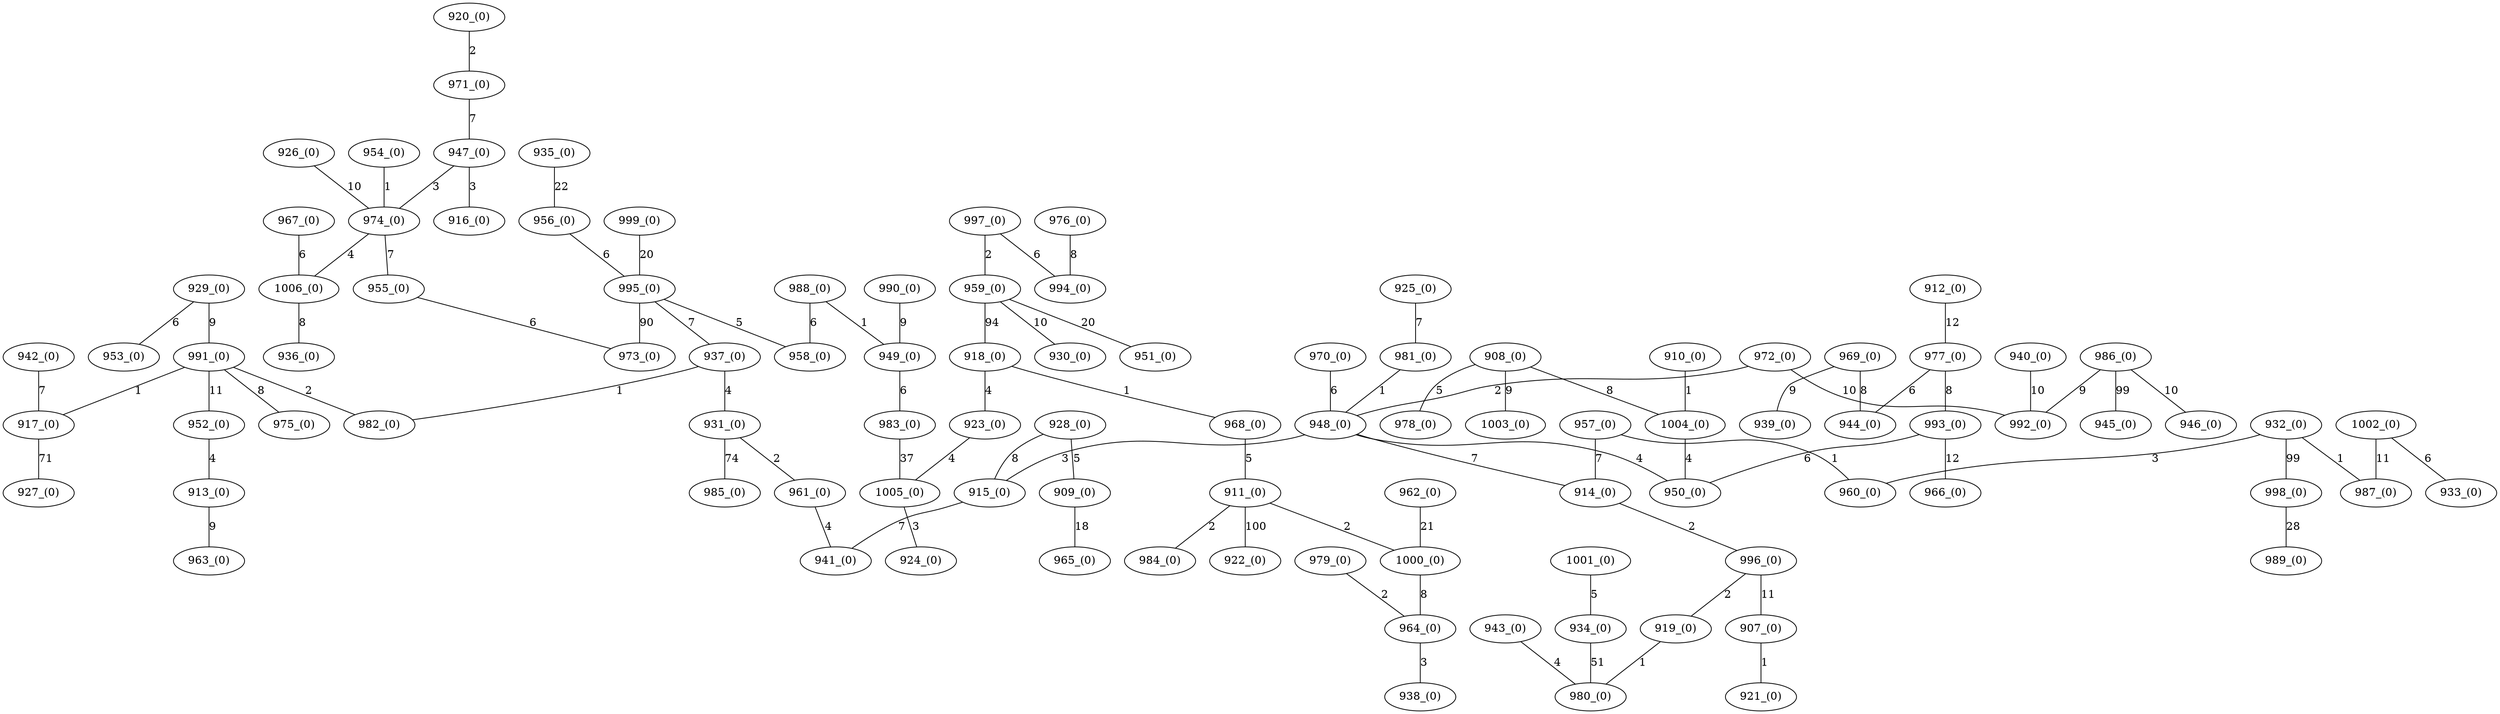 graph {
    "907_(0)" [weight=0,]
    "921_(0)" [weight=0,]
    "996_(0)" [weight=0,]
    "914_(0)" [weight=0,]
    "919_(0)" [weight=0,]
    "980_(0)" [weight=0,]
    "934_(0)" [weight=0,]
    "943_(0)" [weight=0,]
    "1001_(0)" [weight=0,]
    "948_(0)" [weight=0,]
    "981_(0)" [weight=0,]
    "972_(0)" [weight=0,]
    "915_(0)" [weight=0,]
    "950_(0)" [weight=0,]
    "1004_(0)" [weight=0,]
    "910_(0)" [weight=0,]
    "970_(0)" [weight=0,]
    "993_(0)" [weight=0,]
    "957_(0)" [weight=0,]
    "960_(0)" [weight=0,]
    "932_(0)" [weight=0,]
    "998_(0)" [weight=0,]
    "987_(0)" [weight=0,]
    "925_(0)" [weight=0,]
    "941_(0)" [weight=0,]
    "961_(0)" [weight=0,]
    "931_(0)" [weight=0,]
    "985_(0)" [weight=0,]
    "937_(0)" [weight=0,]
    "982_(0)" [weight=0,]
    "991_(0)" [weight=0,]
    "952_(0)" [weight=0,]
    "917_(0)" [weight=0,]
    "927_(0)" [weight=0,]
    "913_(0)" [weight=0,]
    "995_(0)" [weight=0,]
    "973_(0)" [weight=0,]
    "958_(0)" [weight=0,]
    "956_(0)" [weight=0,]
    "955_(0)" [weight=0,]
    "988_(0)" [weight=0,]
    "949_(0)" [weight=0,]
    "983_(0)" [weight=0,]
    "1005_(0)" [weight=0,]
    "924_(0)" [weight=0,]
    "923_(0)" [weight=0,]
    "918_(0)" [weight=0,]
    "959_(0)" [weight=0,]
    "968_(0)" [weight=0,]
    "997_(0)" [weight=0,]
    "911_(0)" [weight=0,]
    "922_(0)" [weight=0,]
    "1000_(0)" [weight=0,]
    "984_(0)" [weight=0,]
    "994_(0)" [weight=0,]
    "942_(0)" [weight=0,]
    "974_(0)" [weight=0,]
    "954_(0)" [weight=0,]
    "947_(0)" [weight=0,]
    "916_(0)" [weight=0,]
    "1006_(0)" [weight=0,]
    "967_(0)" [weight=0,]
    "971_(0)" [weight=0,]
    "920_(0)" [weight=0,]
    "928_(0)" [weight=0,]
    "909_(0)" [weight=0,]
    "965_(0)" [weight=0,]
    "908_(0)" [weight=0,]
    "978_(0)" [weight=0,]
    "977_(0)" [weight=0,]
    "944_(0)" [weight=0,]
    "975_(0)" [weight=0,]
    "964_(0)" [weight=0,]
    "979_(0)" [weight=0,]
    "938_(0)" [weight=0,]
    "976_(0)" [weight=0,]
    "936_(0)" [weight=0,]
    "969_(0)" [weight=0,]
    "929_(0)" [weight=0,]
    "953_(0)" [weight=0,]
    "963_(0)" [weight=0,]
    "990_(0)" [weight=0,]
    "1003_(0)" [weight=0,]
    "939_(0)" [weight=0,]
    "992_(0)" [weight=0,]
    "986_(0)" [weight=0,]
    "945_(0)" [weight=0,]
    "930_(0)" [weight=0,]
    "926_(0)" [weight=0,]
    "940_(0)" [weight=0,]
    "946_(0)" [weight=0,]
    "1002_(0)" [weight=0,]
    "933_(0)" [weight=0,]
    "966_(0)" [weight=0,]
    "912_(0)" [weight=0,]
    "999_(0)" [weight=0,]
    "951_(0)" [weight=0,]
    "962_(0)" [weight=0,]
    "935_(0)" [weight=0,]
    "989_(0)" [weight=0,]
    "907_(0)" -- "921_(0)" [label=1, weight=1]
    "996_(0)" -- "907_(0)" [label=11, weight=11]
    "914_(0)" -- "996_(0)" [label=2, weight=2]
    "996_(0)" -- "919_(0)" [label=2, weight=2]
    "919_(0)" -- "980_(0)" [label=1, weight=1]
    "934_(0)" -- "980_(0)" [label=51, weight=51]
    "943_(0)" -- "980_(0)" [label=4, weight=4]
    "1001_(0)" -- "934_(0)" [label=5, weight=5]
    "948_(0)" -- "914_(0)" [label=7, weight=7]
    "981_(0)" -- "948_(0)" [label=1, weight=1]
    "972_(0)" -- "948_(0)" [label=2, weight=2]
    "948_(0)" -- "915_(0)" [label=3, weight=3]
    "948_(0)" -- "950_(0)" [label=4, weight=4]
    "1004_(0)" -- "950_(0)" [label=4, weight=4]
    "910_(0)" -- "1004_(0)" [label=1, weight=1]
    "970_(0)" -- "948_(0)" [label=6, weight=6]
    "993_(0)" -- "950_(0)" [label=6, weight=6]
    "957_(0)" -- "914_(0)" [label=7, weight=7]
    "957_(0)" -- "960_(0)" [label=1, weight=1]
    "932_(0)" -- "960_(0)" [label=3, weight=3]
    "932_(0)" -- "998_(0)" [label=99, weight=99]
    "932_(0)" -- "987_(0)" [label=1, weight=1]
    "925_(0)" -- "981_(0)" [label=7, weight=7]
    "915_(0)" -- "941_(0)" [label=7, weight=7]
    "961_(0)" -- "941_(0)" [label=4, weight=4]
    "931_(0)" -- "961_(0)" [label=2, weight=2]
    "931_(0)" -- "985_(0)" [label=74, weight=74]
    "937_(0)" -- "931_(0)" [label=4, weight=4]
    "937_(0)" -- "982_(0)" [label=1, weight=1]
    "991_(0)" -- "982_(0)" [label=2, weight=2]
    "991_(0)" -- "952_(0)" [label=11, weight=11]
    "991_(0)" -- "917_(0)" [label=1, weight=1]
    "917_(0)" -- "927_(0)" [label=71, weight=71]
    "952_(0)" -- "913_(0)" [label=4, weight=4]
    "995_(0)" -- "937_(0)" [label=7, weight=7]
    "995_(0)" -- "973_(0)" [label=90, weight=90]
    "995_(0)" -- "958_(0)" [label=5, weight=5]
    "956_(0)" -- "995_(0)" [label=6, weight=6]
    "955_(0)" -- "973_(0)" [label=6, weight=6]
    "988_(0)" -- "958_(0)" [label=6, weight=6]
    "988_(0)" -- "949_(0)" [label=1, weight=1]
    "949_(0)" -- "983_(0)" [label=6, weight=6]
    "983_(0)" -- "1005_(0)" [label=37, weight=37]
    "1005_(0)" -- "924_(0)" [label=3, weight=3]
    "923_(0)" -- "1005_(0)" [label=4, weight=4]
    "918_(0)" -- "923_(0)" [label=4, weight=4]
    "959_(0)" -- "918_(0)" [label=94, weight=94]
    "918_(0)" -- "968_(0)" [label=1, weight=1]
    "997_(0)" -- "959_(0)" [label=2, weight=2]
    "968_(0)" -- "911_(0)" [label=5, weight=5]
    "911_(0)" -- "922_(0)" [label=100, weight=100]
    "911_(0)" -- "1000_(0)" [label=2, weight=2]
    "911_(0)" -- "984_(0)" [label=2, weight=2]
    "997_(0)" -- "994_(0)" [label=6, weight=6]
    "942_(0)" -- "917_(0)" [label=7, weight=7]
    "974_(0)" -- "955_(0)" [label=7, weight=7]
    "954_(0)" -- "974_(0)" [label=1, weight=1]
    "947_(0)" -- "974_(0)" [label=3, weight=3]
    "947_(0)" -- "916_(0)" [label=3, weight=3]
    "974_(0)" -- "1006_(0)" [label=4, weight=4]
    "967_(0)" -- "1006_(0)" [label=6, weight=6]
    "971_(0)" -- "947_(0)" [label=7, weight=7]
    "920_(0)" -- "971_(0)" [label=2, weight=2]
    "928_(0)" -- "915_(0)" [label=8, weight=8]
    "928_(0)" -- "909_(0)" [label=5, weight=5]
    "909_(0)" -- "965_(0)" [label=18, weight=18]
    "908_(0)" -- "1004_(0)" [label=8, weight=8]
    "908_(0)" -- "978_(0)" [label=5, weight=5]
    "977_(0)" -- "993_(0)" [label=8, weight=8]
    "977_(0)" -- "944_(0)" [label=6, weight=6]
    "991_(0)" -- "975_(0)" [label=8, weight=8]
    "1000_(0)" -- "964_(0)" [label=8, weight=8]
    "979_(0)" -- "964_(0)" [label=2, weight=2]
    "964_(0)" -- "938_(0)" [label=3, weight=3]
    "976_(0)" -- "994_(0)" [label=8, weight=8]
    "1006_(0)" -- "936_(0)" [label=8, weight=8]
    "969_(0)" -- "944_(0)" [label=8, weight=8]
    "929_(0)" -- "991_(0)" [label=9, weight=9]
    "929_(0)" -- "953_(0)" [label=6, weight=6]
    "913_(0)" -- "963_(0)" [label=9, weight=9]
    "990_(0)" -- "949_(0)" [label=9, weight=9]
    "908_(0)" -- "1003_(0)" [label=9, weight=9]
    "969_(0)" -- "939_(0)" [label=9, weight=9]
    "972_(0)" -- "992_(0)" [label=10, weight=10]
    "986_(0)" -- "992_(0)" [label=9, weight=9]
    "986_(0)" -- "945_(0)" [label=99, weight=99]
    "959_(0)" -- "930_(0)" [label=10, weight=10]
    "926_(0)" -- "974_(0)" [label=10, weight=10]
    "940_(0)" -- "992_(0)" [label=10, weight=10]
    "986_(0)" -- "946_(0)" [label=10, weight=10]
    "1002_(0)" -- "987_(0)" [label=11, weight=11]
    "1002_(0)" -- "933_(0)" [label=6, weight=6]
    "993_(0)" -- "966_(0)" [label=12, weight=12]
    "912_(0)" -- "977_(0)" [label=12, weight=12]
    "999_(0)" -- "995_(0)" [label=20, weight=20]
    "959_(0)" -- "951_(0)" [label=20, weight=20]
    "962_(0)" -- "1000_(0)" [label=21, weight=21]
    "935_(0)" -- "956_(0)" [label=22, weight=22]
    "998_(0)" -- "989_(0)" [label=28, weight=28]
}
